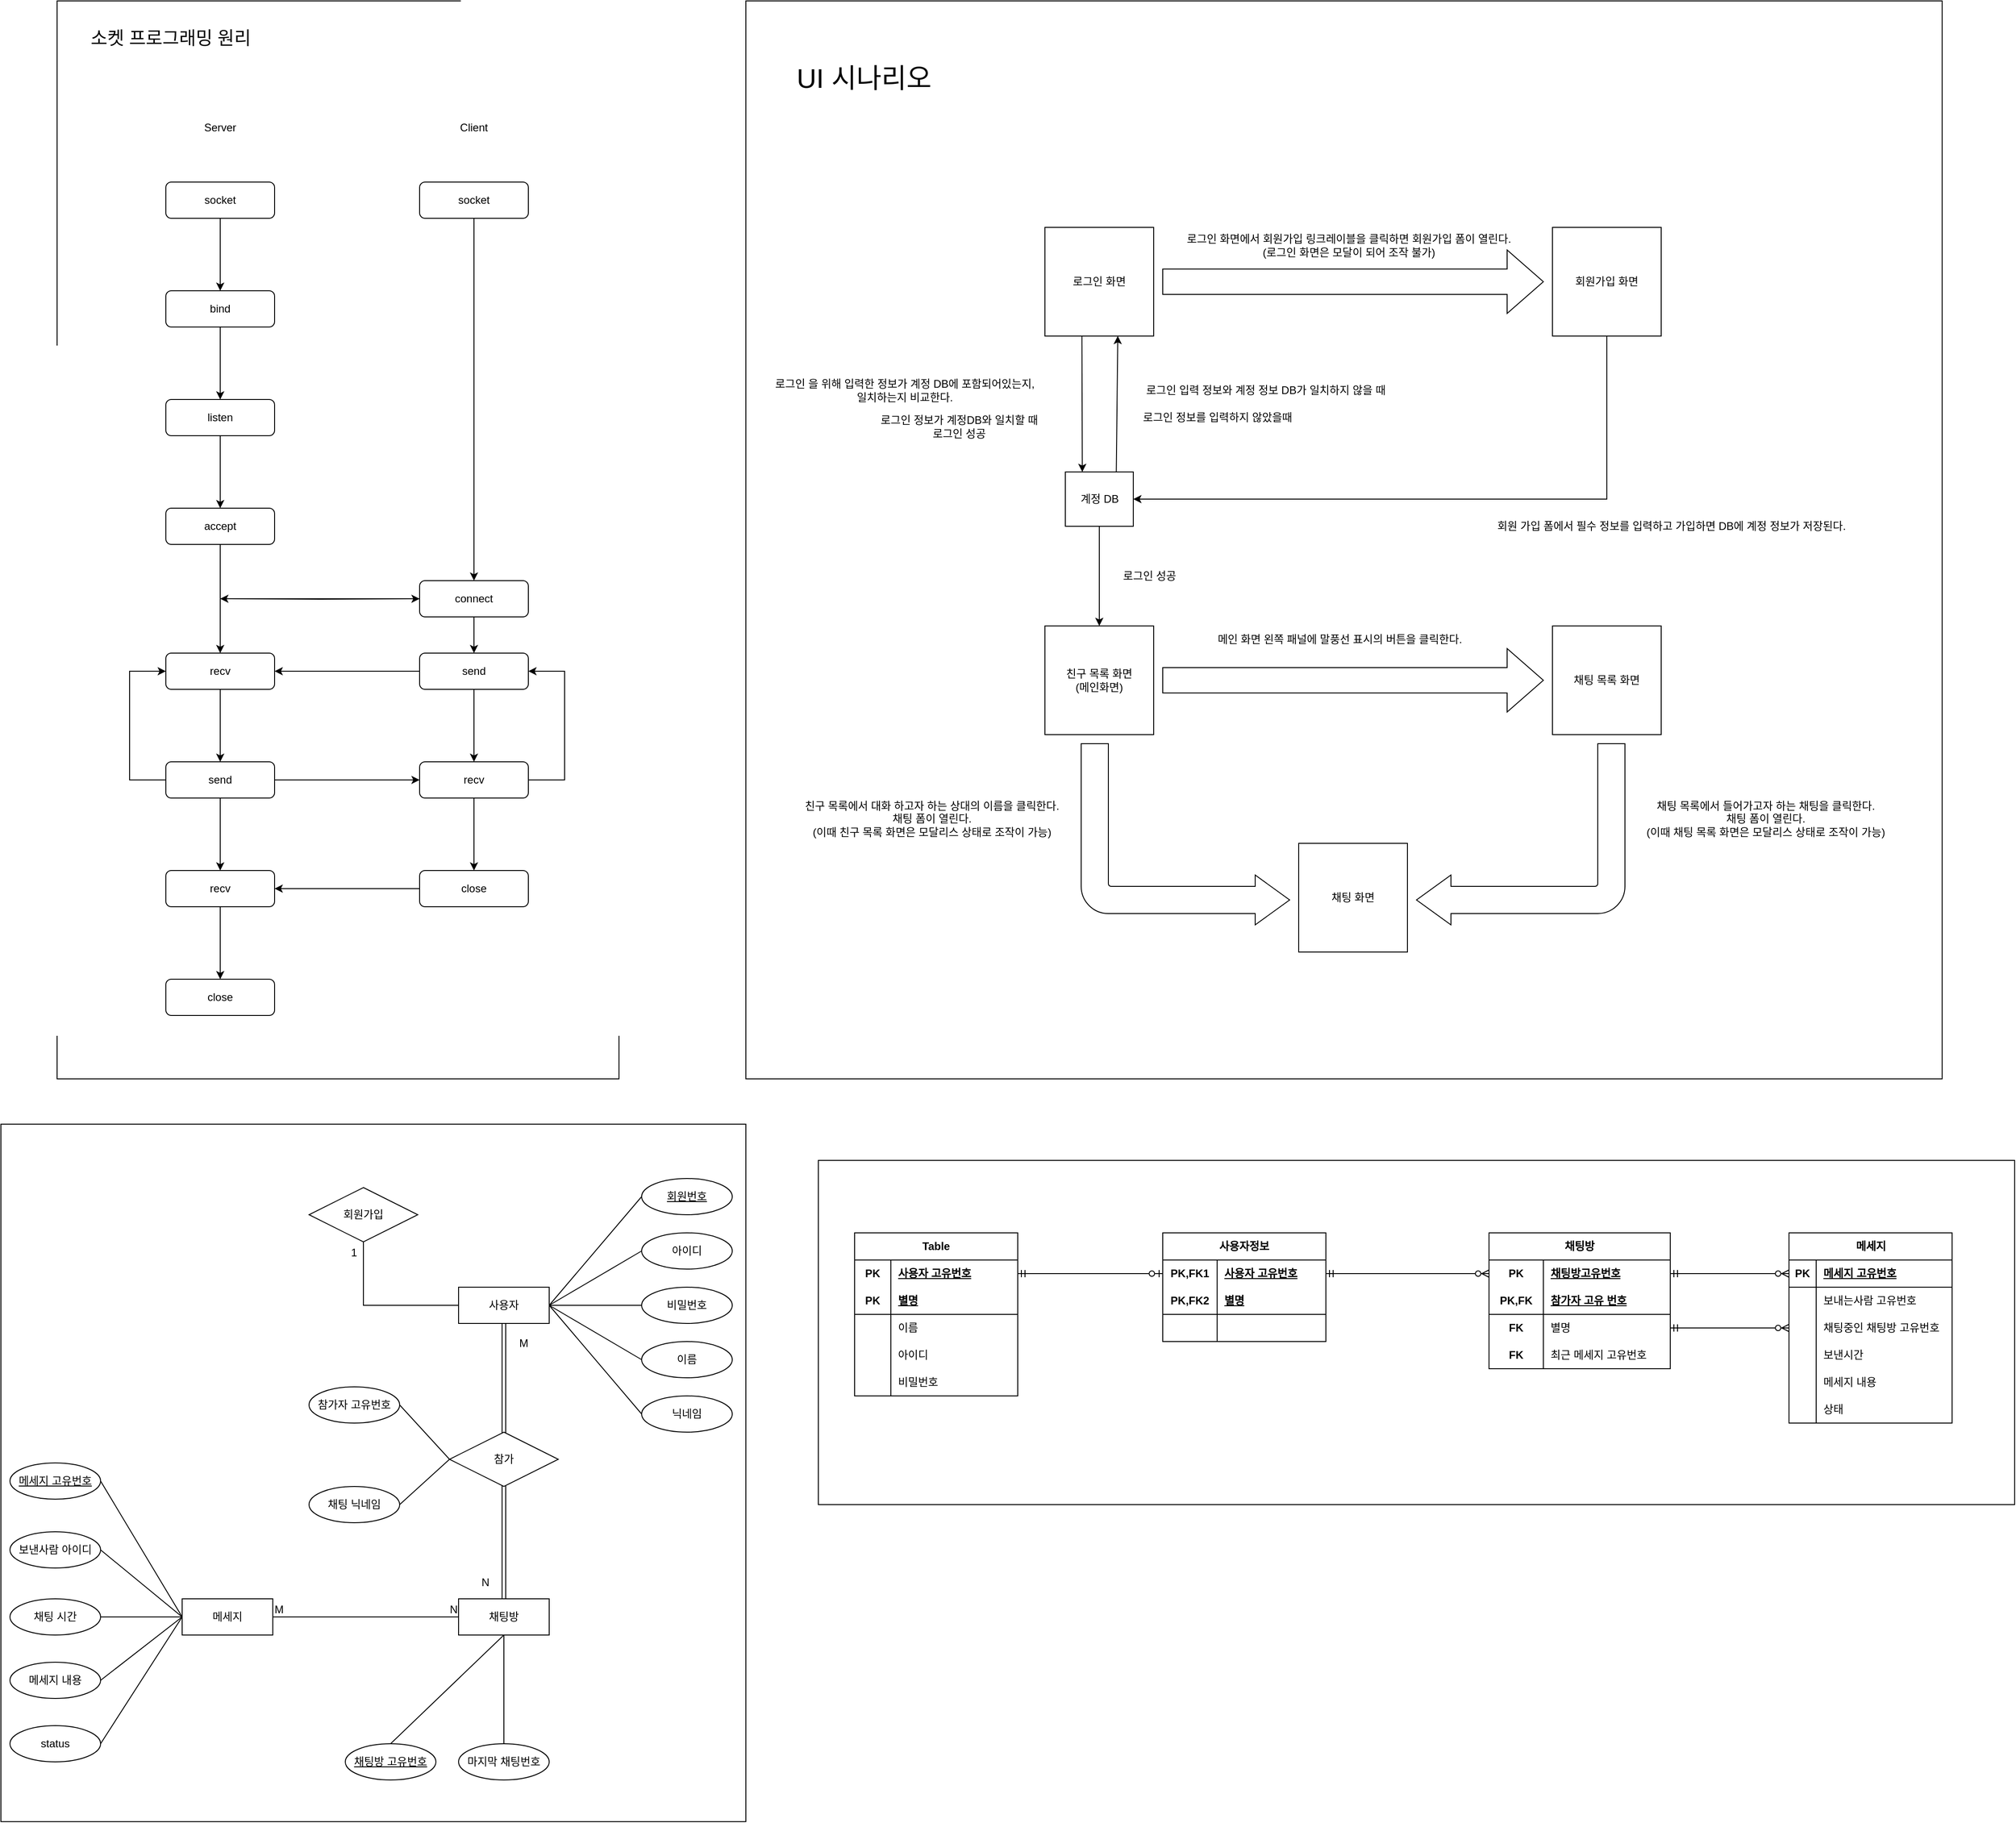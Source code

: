 <mxfile version="24.7.7">
  <diagram name="페이지-1" id="Ac15LrffVuZRA5YVtrC7">
    <mxGraphModel dx="2190" dy="797" grid="1" gridSize="10" guides="1" tooltips="1" connect="1" arrows="1" fold="1" page="1" pageScale="1" pageWidth="827" pageHeight="1169" math="0" shadow="0">
      <root>
        <mxCell id="0" />
        <mxCell id="1" parent="0" />
        <mxCell id="vA6j9gBwu7b65Bh8_Op_-162" value="" style="rounded=0;whiteSpace=wrap;html=1;" vertex="1" parent="1">
          <mxGeometry x="-822" y="1320" width="822" height="770" as="geometry" />
        </mxCell>
        <mxCell id="vA6j9gBwu7b65Bh8_Op_-163" value="" style="rounded=0;whiteSpace=wrap;html=1;" vertex="1" parent="1">
          <mxGeometry x="80" y="1360" width="1320" height="380" as="geometry" />
        </mxCell>
        <mxCell id="vA6j9gBwu7b65Bh8_Op_-164" value="" style="rounded=0;whiteSpace=wrap;html=1;" vertex="1" parent="1">
          <mxGeometry x="-760" y="80" width="620" height="1190" as="geometry" />
        </mxCell>
        <mxCell id="vA6j9gBwu7b65Bh8_Op_-165" value="Server" style="text;html=1;align=center;verticalAlign=middle;whiteSpace=wrap;rounded=0;" vertex="1" parent="1">
          <mxGeometry x="-640" y="200" width="120" height="40" as="geometry" />
        </mxCell>
        <mxCell id="vA6j9gBwu7b65Bh8_Op_-166" value="Client" style="text;html=1;align=center;verticalAlign=middle;whiteSpace=wrap;rounded=0;" vertex="1" parent="1">
          <mxGeometry x="-360" y="200" width="120" height="40" as="geometry" />
        </mxCell>
        <mxCell id="vA6j9gBwu7b65Bh8_Op_-167" style="edgeStyle=orthogonalEdgeStyle;rounded=0;orthogonalLoop=1;jettySize=auto;html=1;exitX=0.5;exitY=1;exitDx=0;exitDy=0;entryX=0.5;entryY=0;entryDx=0;entryDy=0;" edge="1" parent="1" source="vA6j9gBwu7b65Bh8_Op_-168" target="vA6j9gBwu7b65Bh8_Op_-170">
          <mxGeometry relative="1" as="geometry" />
        </mxCell>
        <mxCell id="vA6j9gBwu7b65Bh8_Op_-168" value="socket" style="rounded=1;whiteSpace=wrap;html=1;" vertex="1" parent="1">
          <mxGeometry x="-640" y="280" width="120" height="40" as="geometry" />
        </mxCell>
        <mxCell id="vA6j9gBwu7b65Bh8_Op_-169" style="edgeStyle=orthogonalEdgeStyle;rounded=0;orthogonalLoop=1;jettySize=auto;html=1;exitX=0.5;exitY=1;exitDx=0;exitDy=0;entryX=0.5;entryY=0;entryDx=0;entryDy=0;" edge="1" parent="1" source="vA6j9gBwu7b65Bh8_Op_-170" target="vA6j9gBwu7b65Bh8_Op_-172">
          <mxGeometry relative="1" as="geometry" />
        </mxCell>
        <mxCell id="vA6j9gBwu7b65Bh8_Op_-170" value="bind" style="rounded=1;whiteSpace=wrap;html=1;" vertex="1" parent="1">
          <mxGeometry x="-640" y="400" width="120" height="40" as="geometry" />
        </mxCell>
        <mxCell id="vA6j9gBwu7b65Bh8_Op_-171" style="edgeStyle=orthogonalEdgeStyle;rounded=0;orthogonalLoop=1;jettySize=auto;html=1;exitX=0.5;exitY=1;exitDx=0;exitDy=0;entryX=0.5;entryY=0;entryDx=0;entryDy=0;" edge="1" parent="1" source="vA6j9gBwu7b65Bh8_Op_-172" target="vA6j9gBwu7b65Bh8_Op_-175">
          <mxGeometry relative="1" as="geometry" />
        </mxCell>
        <mxCell id="vA6j9gBwu7b65Bh8_Op_-172" value="listen" style="rounded=1;whiteSpace=wrap;html=1;" vertex="1" parent="1">
          <mxGeometry x="-640" y="520" width="120" height="40" as="geometry" />
        </mxCell>
        <mxCell id="vA6j9gBwu7b65Bh8_Op_-173" style="edgeStyle=orthogonalEdgeStyle;rounded=0;orthogonalLoop=1;jettySize=auto;html=1;entryX=0;entryY=0.5;entryDx=0;entryDy=0;" edge="1" parent="1" target="vA6j9gBwu7b65Bh8_Op_-178">
          <mxGeometry relative="1" as="geometry">
            <mxPoint x="-580" y="740" as="sourcePoint" />
            <mxPoint x="-360" y="620" as="targetPoint" />
          </mxGeometry>
        </mxCell>
        <mxCell id="vA6j9gBwu7b65Bh8_Op_-174" style="edgeStyle=orthogonalEdgeStyle;rounded=0;orthogonalLoop=1;jettySize=auto;html=1;exitX=0.5;exitY=1;exitDx=0;exitDy=0;entryX=0.5;entryY=0;entryDx=0;entryDy=0;" edge="1" parent="1" source="vA6j9gBwu7b65Bh8_Op_-175" target="vA6j9gBwu7b65Bh8_Op_-185">
          <mxGeometry relative="1" as="geometry">
            <mxPoint x="-580" y="920" as="targetPoint" />
          </mxGeometry>
        </mxCell>
        <mxCell id="vA6j9gBwu7b65Bh8_Op_-175" value="accept" style="rounded=1;whiteSpace=wrap;html=1;" vertex="1" parent="1">
          <mxGeometry x="-640" y="640" width="120" height="40" as="geometry" />
        </mxCell>
        <mxCell id="vA6j9gBwu7b65Bh8_Op_-176" style="edgeStyle=orthogonalEdgeStyle;rounded=0;orthogonalLoop=1;jettySize=auto;html=1;exitX=0.5;exitY=1;exitDx=0;exitDy=0;entryX=0.5;entryY=0;entryDx=0;entryDy=0;" edge="1" parent="1" source="vA6j9gBwu7b65Bh8_Op_-178" target="vA6j9gBwu7b65Bh8_Op_-183">
          <mxGeometry relative="1" as="geometry" />
        </mxCell>
        <mxCell id="vA6j9gBwu7b65Bh8_Op_-177" style="edgeStyle=orthogonalEdgeStyle;rounded=0;orthogonalLoop=1;jettySize=auto;html=1;exitX=0;exitY=0.5;exitDx=0;exitDy=0;" edge="1" parent="1" source="vA6j9gBwu7b65Bh8_Op_-178">
          <mxGeometry relative="1" as="geometry">
            <mxPoint x="-580" y="740" as="targetPoint" />
          </mxGeometry>
        </mxCell>
        <mxCell id="vA6j9gBwu7b65Bh8_Op_-178" value="connect" style="rounded=1;whiteSpace=wrap;html=1;" vertex="1" parent="1">
          <mxGeometry x="-360" y="720" width="120" height="40" as="geometry" />
        </mxCell>
        <mxCell id="vA6j9gBwu7b65Bh8_Op_-179" style="edgeStyle=orthogonalEdgeStyle;rounded=0;orthogonalLoop=1;jettySize=auto;html=1;exitX=0.5;exitY=1;exitDx=0;exitDy=0;entryX=0.5;entryY=0;entryDx=0;entryDy=0;" edge="1" parent="1" source="vA6j9gBwu7b65Bh8_Op_-180" target="vA6j9gBwu7b65Bh8_Op_-178">
          <mxGeometry relative="1" as="geometry" />
        </mxCell>
        <mxCell id="vA6j9gBwu7b65Bh8_Op_-180" value="socket" style="rounded=1;whiteSpace=wrap;html=1;" vertex="1" parent="1">
          <mxGeometry x="-360" y="280" width="120" height="40" as="geometry" />
        </mxCell>
        <mxCell id="vA6j9gBwu7b65Bh8_Op_-181" style="edgeStyle=orthogonalEdgeStyle;rounded=0;orthogonalLoop=1;jettySize=auto;html=1;exitX=0.5;exitY=1;exitDx=0;exitDy=0;entryX=0.5;entryY=0;entryDx=0;entryDy=0;" edge="1" parent="1" source="vA6j9gBwu7b65Bh8_Op_-183" target="vA6j9gBwu7b65Bh8_Op_-190">
          <mxGeometry relative="1" as="geometry" />
        </mxCell>
        <mxCell id="vA6j9gBwu7b65Bh8_Op_-182" style="edgeStyle=orthogonalEdgeStyle;rounded=0;orthogonalLoop=1;jettySize=auto;html=1;exitX=0;exitY=0.5;exitDx=0;exitDy=0;entryX=1;entryY=0.5;entryDx=0;entryDy=0;" edge="1" parent="1" source="vA6j9gBwu7b65Bh8_Op_-183" target="vA6j9gBwu7b65Bh8_Op_-185">
          <mxGeometry relative="1" as="geometry" />
        </mxCell>
        <mxCell id="vA6j9gBwu7b65Bh8_Op_-183" value="send" style="rounded=1;whiteSpace=wrap;html=1;" vertex="1" parent="1">
          <mxGeometry x="-360" y="800" width="120" height="40" as="geometry" />
        </mxCell>
        <mxCell id="vA6j9gBwu7b65Bh8_Op_-184" style="edgeStyle=orthogonalEdgeStyle;rounded=0;orthogonalLoop=1;jettySize=auto;html=1;exitX=0.5;exitY=1;exitDx=0;exitDy=0;entryX=0.5;entryY=0;entryDx=0;entryDy=0;" edge="1" parent="1" source="vA6j9gBwu7b65Bh8_Op_-185" target="vA6j9gBwu7b65Bh8_Op_-194">
          <mxGeometry relative="1" as="geometry" />
        </mxCell>
        <mxCell id="vA6j9gBwu7b65Bh8_Op_-185" value="recv" style="rounded=1;whiteSpace=wrap;html=1;" vertex="1" parent="1">
          <mxGeometry x="-640" y="800" width="120" height="40" as="geometry" />
        </mxCell>
        <mxCell id="vA6j9gBwu7b65Bh8_Op_-186" style="edgeStyle=orthogonalEdgeStyle;rounded=0;orthogonalLoop=1;jettySize=auto;html=1;exitX=0.5;exitY=1;exitDx=0;exitDy=0;entryX=0.5;entryY=0;entryDx=0;entryDy=0;" edge="1" parent="1" source="vA6j9gBwu7b65Bh8_Op_-187" target="vA6j9gBwu7b65Bh8_Op_-195">
          <mxGeometry relative="1" as="geometry" />
        </mxCell>
        <mxCell id="vA6j9gBwu7b65Bh8_Op_-187" value="recv" style="rounded=1;whiteSpace=wrap;html=1;" vertex="1" parent="1">
          <mxGeometry x="-640" y="1040" width="120" height="40" as="geometry" />
        </mxCell>
        <mxCell id="vA6j9gBwu7b65Bh8_Op_-188" style="edgeStyle=orthogonalEdgeStyle;rounded=0;orthogonalLoop=1;jettySize=auto;html=1;exitX=0.5;exitY=1;exitDx=0;exitDy=0;entryX=0.5;entryY=0;entryDx=0;entryDy=0;" edge="1" parent="1" source="vA6j9gBwu7b65Bh8_Op_-190" target="vA6j9gBwu7b65Bh8_Op_-197">
          <mxGeometry relative="1" as="geometry" />
        </mxCell>
        <mxCell id="vA6j9gBwu7b65Bh8_Op_-189" style="edgeStyle=orthogonalEdgeStyle;rounded=0;orthogonalLoop=1;jettySize=auto;html=1;exitX=1;exitY=0.5;exitDx=0;exitDy=0;entryX=1;entryY=0.5;entryDx=0;entryDy=0;" edge="1" parent="1" source="vA6j9gBwu7b65Bh8_Op_-190" target="vA6j9gBwu7b65Bh8_Op_-183">
          <mxGeometry relative="1" as="geometry">
            <Array as="points">
              <mxPoint x="-200" y="940" />
              <mxPoint x="-200" y="820" />
            </Array>
          </mxGeometry>
        </mxCell>
        <mxCell id="vA6j9gBwu7b65Bh8_Op_-190" value="recv" style="rounded=1;whiteSpace=wrap;html=1;" vertex="1" parent="1">
          <mxGeometry x="-360" y="920" width="120" height="40" as="geometry" />
        </mxCell>
        <mxCell id="vA6j9gBwu7b65Bh8_Op_-191" style="edgeStyle=orthogonalEdgeStyle;rounded=0;orthogonalLoop=1;jettySize=auto;html=1;exitX=0.5;exitY=1;exitDx=0;exitDy=0;entryX=0.5;entryY=0;entryDx=0;entryDy=0;" edge="1" parent="1" source="vA6j9gBwu7b65Bh8_Op_-194" target="vA6j9gBwu7b65Bh8_Op_-187">
          <mxGeometry relative="1" as="geometry" />
        </mxCell>
        <mxCell id="vA6j9gBwu7b65Bh8_Op_-192" style="edgeStyle=orthogonalEdgeStyle;rounded=0;orthogonalLoop=1;jettySize=auto;html=1;exitX=1;exitY=0.5;exitDx=0;exitDy=0;entryX=0;entryY=0.5;entryDx=0;entryDy=0;" edge="1" parent="1" source="vA6j9gBwu7b65Bh8_Op_-194" target="vA6j9gBwu7b65Bh8_Op_-190">
          <mxGeometry relative="1" as="geometry" />
        </mxCell>
        <mxCell id="vA6j9gBwu7b65Bh8_Op_-193" style="edgeStyle=orthogonalEdgeStyle;rounded=0;orthogonalLoop=1;jettySize=auto;html=1;exitX=0;exitY=0.5;exitDx=0;exitDy=0;entryX=0;entryY=0.5;entryDx=0;entryDy=0;" edge="1" parent="1" source="vA6j9gBwu7b65Bh8_Op_-194" target="vA6j9gBwu7b65Bh8_Op_-185">
          <mxGeometry relative="1" as="geometry">
            <Array as="points">
              <mxPoint x="-680" y="940" />
              <mxPoint x="-680" y="820" />
            </Array>
          </mxGeometry>
        </mxCell>
        <mxCell id="vA6j9gBwu7b65Bh8_Op_-194" value="send" style="rounded=1;whiteSpace=wrap;html=1;" vertex="1" parent="1">
          <mxGeometry x="-640" y="920" width="120" height="40" as="geometry" />
        </mxCell>
        <mxCell id="vA6j9gBwu7b65Bh8_Op_-195" value="close" style="rounded=1;whiteSpace=wrap;html=1;" vertex="1" parent="1">
          <mxGeometry x="-640" y="1160" width="120" height="40" as="geometry" />
        </mxCell>
        <mxCell id="vA6j9gBwu7b65Bh8_Op_-196" style="edgeStyle=orthogonalEdgeStyle;rounded=0;orthogonalLoop=1;jettySize=auto;html=1;exitX=0;exitY=0.5;exitDx=0;exitDy=0;entryX=1;entryY=0.5;entryDx=0;entryDy=0;" edge="1" parent="1" source="vA6j9gBwu7b65Bh8_Op_-197" target="vA6j9gBwu7b65Bh8_Op_-187">
          <mxGeometry relative="1" as="geometry" />
        </mxCell>
        <mxCell id="vA6j9gBwu7b65Bh8_Op_-197" value="close" style="rounded=1;whiteSpace=wrap;html=1;" vertex="1" parent="1">
          <mxGeometry x="-360" y="1040" width="120" height="40" as="geometry" />
        </mxCell>
        <mxCell id="vA6j9gBwu7b65Bh8_Op_-198" value="소켓 프로그래밍 원리" style="text;html=1;align=center;verticalAlign=middle;resizable=0;points=[];autosize=1;strokeColor=none;fillColor=none;fontSize=20;" vertex="1" parent="1">
          <mxGeometry x="-740" y="100" width="210" height="40" as="geometry" />
        </mxCell>
        <mxCell id="vA6j9gBwu7b65Bh8_Op_-199" value="" style="rounded=0;whiteSpace=wrap;html=1;" vertex="1" parent="1">
          <mxGeometry y="80" width="1320" height="1190" as="geometry" />
        </mxCell>
        <mxCell id="vA6j9gBwu7b65Bh8_Op_-200" value="로그인 화면" style="rounded=0;whiteSpace=wrap;html=1;" vertex="1" parent="1">
          <mxGeometry x="330" y="330" width="120" height="120" as="geometry" />
        </mxCell>
        <mxCell id="vA6j9gBwu7b65Bh8_Op_-201" style="edgeStyle=orthogonalEdgeStyle;rounded=0;orthogonalLoop=1;jettySize=auto;html=1;exitX=0.5;exitY=1;exitDx=0;exitDy=0;entryX=1;entryY=0.5;entryDx=0;entryDy=0;" edge="1" parent="1" source="vA6j9gBwu7b65Bh8_Op_-202" target="vA6j9gBwu7b65Bh8_Op_-203">
          <mxGeometry relative="1" as="geometry" />
        </mxCell>
        <mxCell id="vA6j9gBwu7b65Bh8_Op_-202" value="회원가입 화면" style="rounded=0;whiteSpace=wrap;html=1;" vertex="1" parent="1">
          <mxGeometry x="890" y="330" width="120" height="120" as="geometry" />
        </mxCell>
        <mxCell id="vA6j9gBwu7b65Bh8_Op_-203" value="계정 DB" style="rounded=0;whiteSpace=wrap;html=1;" vertex="1" parent="1">
          <mxGeometry x="352.5" y="600" width="75" height="60" as="geometry" />
        </mxCell>
        <mxCell id="vA6j9gBwu7b65Bh8_Op_-204" value="" style="html=1;shadow=0;dashed=0;align=center;verticalAlign=middle;shape=mxgraph.arrows2.arrow;dy=0.6;dx=40;notch=0;" vertex="1" parent="1">
          <mxGeometry x="460" y="355" width="420" height="70" as="geometry" />
        </mxCell>
        <mxCell id="vA6j9gBwu7b65Bh8_Op_-205" value="회원 가입 폼에서 필수 정보를 입력하고 가입하면 DB에 계정 정보가 저장된다." style="text;html=1;align=center;verticalAlign=middle;resizable=0;points=[];autosize=1;strokeColor=none;fillColor=none;" vertex="1" parent="1">
          <mxGeometry x="801" y="645" width="440" height="30" as="geometry" />
        </mxCell>
        <mxCell id="vA6j9gBwu7b65Bh8_Op_-206" value="채팅 목록 화면" style="rounded=0;whiteSpace=wrap;html=1;" vertex="1" parent="1">
          <mxGeometry x="890" y="770" width="120" height="120" as="geometry" />
        </mxCell>
        <mxCell id="vA6j9gBwu7b65Bh8_Op_-207" value="&lt;div&gt;친구 목록 화면&lt;/div&gt;&lt;div&gt;&lt;div&gt;(메인화면)&lt;/div&gt;&lt;/div&gt;" style="rounded=0;whiteSpace=wrap;html=1;" vertex="1" parent="1">
          <mxGeometry x="330" y="770" width="120" height="120" as="geometry" />
        </mxCell>
        <mxCell id="vA6j9gBwu7b65Bh8_Op_-208" value="" style="endArrow=classic;html=1;rounded=0;entryX=0.25;entryY=0;entryDx=0;entryDy=0;exitX=0.34;exitY=1.003;exitDx=0;exitDy=0;exitPerimeter=0;" edge="1" parent="1" source="vA6j9gBwu7b65Bh8_Op_-200" target="vA6j9gBwu7b65Bh8_Op_-203">
          <mxGeometry width="50" height="50" relative="1" as="geometry">
            <mxPoint x="340" y="490" as="sourcePoint" />
            <mxPoint x="360" y="590.0" as="targetPoint" />
            <Array as="points" />
          </mxGeometry>
        </mxCell>
        <mxCell id="vA6j9gBwu7b65Bh8_Op_-209" value="" style="endArrow=classic;html=1;rounded=0;exitX=0.75;exitY=0;exitDx=0;exitDy=0;entryX=0.67;entryY=0.999;entryDx=0;entryDy=0;entryPerimeter=0;" edge="1" parent="1" source="vA6j9gBwu7b65Bh8_Op_-203" target="vA6j9gBwu7b65Bh8_Op_-200">
          <mxGeometry width="50" height="50" relative="1" as="geometry">
            <mxPoint x="420" y="590.0" as="sourcePoint" />
            <mxPoint x="420" y="500" as="targetPoint" />
            <Array as="points" />
          </mxGeometry>
        </mxCell>
        <mxCell id="vA6j9gBwu7b65Bh8_Op_-210" value="로그인 입력 정보와 계정 정보 DB가 일치하지 않을 때&lt;span style=&quot;background-color: initial;&quot;&gt;&amp;nbsp;&lt;/span&gt;" style="text;html=1;align=center;verticalAlign=middle;resizable=0;points=[];autosize=1;strokeColor=none;fillColor=none;" vertex="1" parent="1">
          <mxGeometry x="420" y="495" width="310" height="30" as="geometry" />
        </mxCell>
        <mxCell id="vA6j9gBwu7b65Bh8_Op_-211" value="로그인 정보를 입력하지 않았을때" style="text;html=1;align=center;verticalAlign=middle;resizable=0;points=[];autosize=1;strokeColor=none;fillColor=none;" vertex="1" parent="1">
          <mxGeometry x="420" y="525" width="200" height="30" as="geometry" />
        </mxCell>
        <mxCell id="vA6j9gBwu7b65Bh8_Op_-212" value="로그인 정보가 계정DB와 일치할 때&lt;div&gt;로그인 성공&lt;/div&gt;" style="text;html=1;align=center;verticalAlign=middle;resizable=0;points=[];autosize=1;strokeColor=none;fillColor=none;" vertex="1" parent="1">
          <mxGeometry x="130" y="530" width="210" height="40" as="geometry" />
        </mxCell>
        <mxCell id="vA6j9gBwu7b65Bh8_Op_-213" value="" style="html=1;shadow=0;dashed=0;align=center;verticalAlign=middle;shape=mxgraph.arrows2.arrow;dy=0.6;dx=40;notch=0;" vertex="1" parent="1">
          <mxGeometry x="460" y="795" width="420" height="70" as="geometry" />
        </mxCell>
        <mxCell id="vA6j9gBwu7b65Bh8_Op_-214" value="채팅 화면" style="rounded=0;whiteSpace=wrap;html=1;" vertex="1" parent="1">
          <mxGeometry x="610" y="1010" width="120" height="120" as="geometry" />
        </mxCell>
        <mxCell id="vA6j9gBwu7b65Bh8_Op_-215" value="" style="html=1;shadow=0;dashed=0;align=right;verticalAlign=middle;shape=mxgraph.arrows2.bendArrow;dy=15;dx=38;notch=0;arrowHead=55;rounded=1;flipV=1;flipH=1;" vertex="1" parent="1">
          <mxGeometry x="740" y="900" width="230" height="200" as="geometry" />
        </mxCell>
        <mxCell id="vA6j9gBwu7b65Bh8_Op_-216" value="" style="html=1;shadow=0;dashed=0;align=center;verticalAlign=middle;shape=mxgraph.arrows2.bendArrow;dy=15;dx=38;notch=0;arrowHead=55;rounded=1;flipH=0;flipV=1;" vertex="1" parent="1">
          <mxGeometry x="370" y="900" width="230" height="200" as="geometry" />
        </mxCell>
        <mxCell id="vA6j9gBwu7b65Bh8_Op_-217" value="친구 목록에서 대화 하고자 하는 상대의 이름을 클릭한다.&lt;div&gt;채팅 폼이 열린다.&lt;/div&gt;&lt;div&gt;(이때 친구 목록 화면은 모달리스 상태로 조작이 가능)&lt;/div&gt;" style="text;html=1;align=center;verticalAlign=middle;resizable=0;points=[];autosize=1;strokeColor=none;fillColor=none;" vertex="1" parent="1">
          <mxGeometry x="40" y="953" width="330" height="60" as="geometry" />
        </mxCell>
        <mxCell id="vA6j9gBwu7b65Bh8_Op_-218" value="채팅 목록에서 들어가고자 하는 채팅을 클릭한다.&lt;div&gt;채팅 폼이 열린다.&lt;/div&gt;&lt;div&gt;(이때 채팅 목록 화면은 모달리스 상태로 조작이 가능)&lt;/div&gt;" style="text;html=1;align=center;verticalAlign=middle;resizable=0;points=[];autosize=1;strokeColor=none;fillColor=none;" vertex="1" parent="1">
          <mxGeometry x="970" y="953" width="310" height="60" as="geometry" />
        </mxCell>
        <mxCell id="vA6j9gBwu7b65Bh8_Op_-219" value="로그인 화면에서 회원가입 링크레이블을 클릭하면 회원가입 폼이 열린다.&lt;br&gt;(로그인 화면은 모달이 되어 조작 불가)" style="text;html=1;align=center;verticalAlign=middle;resizable=0;points=[];autosize=1;strokeColor=none;fillColor=none;" vertex="1" parent="1">
          <mxGeometry x="460" y="330" width="410" height="40" as="geometry" />
        </mxCell>
        <mxCell id="vA6j9gBwu7b65Bh8_Op_-220" value="메인 화면 왼쪽 패널에 말풍선 표시의 버튼을 클릭한다." style="text;html=1;align=center;verticalAlign=middle;resizable=0;points=[];autosize=1;strokeColor=none;fillColor=none;" vertex="1" parent="1">
          <mxGeometry x="500" y="770" width="310" height="30" as="geometry" />
        </mxCell>
        <mxCell id="vA6j9gBwu7b65Bh8_Op_-221" value="로그인 을 위해 입력한 정보가 계정 DB에 포함되어있는지,&lt;br&gt;일치하는지 비교한다." style="text;html=1;align=center;verticalAlign=middle;resizable=0;points=[];autosize=1;strokeColor=none;fillColor=none;" vertex="1" parent="1">
          <mxGeometry x="10" y="490" width="330" height="40" as="geometry" />
        </mxCell>
        <mxCell id="vA6j9gBwu7b65Bh8_Op_-222" value="" style="endArrow=classic;html=1;rounded=0;exitX=0.5;exitY=1;exitDx=0;exitDy=0;entryX=0.5;entryY=0;entryDx=0;entryDy=0;" edge="1" parent="1" source="vA6j9gBwu7b65Bh8_Op_-203" target="vA6j9gBwu7b65Bh8_Op_-207">
          <mxGeometry width="50" height="50" relative="1" as="geometry">
            <mxPoint x="430" y="660" as="sourcePoint" />
            <mxPoint x="480" y="610" as="targetPoint" />
          </mxGeometry>
        </mxCell>
        <mxCell id="vA6j9gBwu7b65Bh8_Op_-223" value="로그인 성공" style="text;html=1;align=center;verticalAlign=middle;resizable=0;points=[];autosize=1;strokeColor=none;fillColor=none;" vertex="1" parent="1">
          <mxGeometry x="400" y="700" width="90" height="30" as="geometry" />
        </mxCell>
        <mxCell id="vA6j9gBwu7b65Bh8_Op_-224" value="UI 시나리오" style="text;html=1;align=center;verticalAlign=middle;resizable=0;points=[];autosize=1;strokeColor=none;fillColor=none;fontSize=30;" vertex="1" parent="1">
          <mxGeometry x="40" y="140" width="180" height="50" as="geometry" />
        </mxCell>
        <mxCell id="vA6j9gBwu7b65Bh8_Op_-225" value="사용자" style="whiteSpace=wrap;html=1;align=center;" vertex="1" parent="1">
          <mxGeometry x="-317" y="1500" width="100" height="40" as="geometry" />
        </mxCell>
        <mxCell id="vA6j9gBwu7b65Bh8_Op_-226" value="회원가입" style="shape=rhombus;perimeter=rhombusPerimeter;whiteSpace=wrap;html=1;align=center;" vertex="1" parent="1">
          <mxGeometry x="-482" y="1390" width="120" height="60" as="geometry" />
        </mxCell>
        <mxCell id="vA6j9gBwu7b65Bh8_Op_-227" value="회원번호" style="ellipse;whiteSpace=wrap;html=1;align=center;fontStyle=4;" vertex="1" parent="1">
          <mxGeometry x="-115" y="1380" width="100" height="40" as="geometry" />
        </mxCell>
        <mxCell id="vA6j9gBwu7b65Bh8_Op_-228" value="아이디" style="ellipse;whiteSpace=wrap;html=1;align=center;" vertex="1" parent="1">
          <mxGeometry x="-115" y="1440" width="100" height="40" as="geometry" />
        </mxCell>
        <mxCell id="vA6j9gBwu7b65Bh8_Op_-229" value="비밀번호" style="ellipse;whiteSpace=wrap;html=1;align=center;" vertex="1" parent="1">
          <mxGeometry x="-115" y="1500" width="100" height="40" as="geometry" />
        </mxCell>
        <mxCell id="vA6j9gBwu7b65Bh8_Op_-230" value="이름" style="ellipse;whiteSpace=wrap;html=1;align=center;" vertex="1" parent="1">
          <mxGeometry x="-115" y="1560" width="100" height="40" as="geometry" />
        </mxCell>
        <mxCell id="vA6j9gBwu7b65Bh8_Op_-231" value="닉네임" style="ellipse;whiteSpace=wrap;html=1;align=center;" vertex="1" parent="1">
          <mxGeometry x="-115" y="1620" width="100" height="40" as="geometry" />
        </mxCell>
        <mxCell id="vA6j9gBwu7b65Bh8_Op_-232" value="" style="endArrow=none;html=1;rounded=0;exitX=1;exitY=0.5;exitDx=0;exitDy=0;entryX=0;entryY=0.5;entryDx=0;entryDy=0;" edge="1" parent="1" source="vA6j9gBwu7b65Bh8_Op_-225" target="vA6j9gBwu7b65Bh8_Op_-227">
          <mxGeometry relative="1" as="geometry">
            <mxPoint x="-347" y="1650" as="sourcePoint" />
            <mxPoint x="-187" y="1650" as="targetPoint" />
          </mxGeometry>
        </mxCell>
        <mxCell id="vA6j9gBwu7b65Bh8_Op_-233" value="" style="endArrow=none;html=1;rounded=0;exitX=1;exitY=0.5;exitDx=0;exitDy=0;entryX=0;entryY=0.5;entryDx=0;entryDy=0;" edge="1" parent="1" source="vA6j9gBwu7b65Bh8_Op_-225" target="vA6j9gBwu7b65Bh8_Op_-228">
          <mxGeometry relative="1" as="geometry">
            <mxPoint x="-222" y="1610" as="sourcePoint" />
            <mxPoint x="-62" y="1610" as="targetPoint" />
          </mxGeometry>
        </mxCell>
        <mxCell id="vA6j9gBwu7b65Bh8_Op_-234" value="" style="endArrow=none;html=1;rounded=0;exitX=1;exitY=0.5;exitDx=0;exitDy=0;entryX=0;entryY=0.5;entryDx=0;entryDy=0;" edge="1" parent="1" source="vA6j9gBwu7b65Bh8_Op_-225" target="vA6j9gBwu7b65Bh8_Op_-229">
          <mxGeometry relative="1" as="geometry">
            <mxPoint x="-222" y="1610" as="sourcePoint" />
            <mxPoint x="-62" y="1610" as="targetPoint" />
          </mxGeometry>
        </mxCell>
        <mxCell id="vA6j9gBwu7b65Bh8_Op_-235" value="" style="endArrow=none;html=1;rounded=0;entryX=0;entryY=0.5;entryDx=0;entryDy=0;exitX=1;exitY=0.5;exitDx=0;exitDy=0;" edge="1" parent="1" source="vA6j9gBwu7b65Bh8_Op_-225" target="vA6j9gBwu7b65Bh8_Op_-230">
          <mxGeometry relative="1" as="geometry">
            <mxPoint x="-222" y="1610" as="sourcePoint" />
            <mxPoint x="-62" y="1610" as="targetPoint" />
          </mxGeometry>
        </mxCell>
        <mxCell id="vA6j9gBwu7b65Bh8_Op_-236" value="" style="endArrow=none;html=1;rounded=0;entryX=0;entryY=0.5;entryDx=0;entryDy=0;exitX=1;exitY=0.5;exitDx=0;exitDy=0;" edge="1" parent="1" source="vA6j9gBwu7b65Bh8_Op_-225" target="vA6j9gBwu7b65Bh8_Op_-231">
          <mxGeometry relative="1" as="geometry">
            <mxPoint x="-222" y="1610" as="sourcePoint" />
            <mxPoint x="-62" y="1610" as="targetPoint" />
          </mxGeometry>
        </mxCell>
        <mxCell id="vA6j9gBwu7b65Bh8_Op_-237" value="채팅방" style="whiteSpace=wrap;html=1;align=center;" vertex="1" parent="1">
          <mxGeometry x="-317" y="1844" width="100" height="40" as="geometry" />
        </mxCell>
        <mxCell id="vA6j9gBwu7b65Bh8_Op_-238" value="" style="shape=link;html=1;rounded=0;exitX=0.5;exitY=1;exitDx=0;exitDy=0;entryX=0.5;entryY=0;entryDx=0;entryDy=0;" edge="1" parent="1" target="vA6j9gBwu7b65Bh8_Op_-237">
          <mxGeometry relative="1" as="geometry">
            <mxPoint x="-267" y="1660" as="sourcePoint" />
            <mxPoint x="-62" y="1594" as="targetPoint" />
          </mxGeometry>
        </mxCell>
        <mxCell id="vA6j9gBwu7b65Bh8_Op_-239" value="N" style="resizable=0;html=1;whiteSpace=wrap;align=right;verticalAlign=bottom;" connectable="0" vertex="1" parent="vA6j9gBwu7b65Bh8_Op_-238">
          <mxGeometry x="1" relative="1" as="geometry">
            <mxPoint x="-15" y="-10" as="offset" />
          </mxGeometry>
        </mxCell>
        <mxCell id="vA6j9gBwu7b65Bh8_Op_-240" value="메세지" style="whiteSpace=wrap;html=1;align=center;" vertex="1" parent="1">
          <mxGeometry x="-622" y="1844" width="100" height="40" as="geometry" />
        </mxCell>
        <mxCell id="vA6j9gBwu7b65Bh8_Op_-241" value="메세지 내용" style="ellipse;whiteSpace=wrap;html=1;align=center;" vertex="1" parent="1">
          <mxGeometry x="-812" y="1914" width="100" height="40" as="geometry" />
        </mxCell>
        <mxCell id="vA6j9gBwu7b65Bh8_Op_-242" value="채팅 시간" style="ellipse;whiteSpace=wrap;html=1;align=center;" vertex="1" parent="1">
          <mxGeometry x="-812" y="1844" width="100" height="40" as="geometry" />
        </mxCell>
        <mxCell id="vA6j9gBwu7b65Bh8_Op_-243" value="" style="endArrow=none;html=1;rounded=0;exitX=1;exitY=0.5;exitDx=0;exitDy=0;entryX=0;entryY=0.5;entryDx=0;entryDy=0;" edge="1" parent="1" source="vA6j9gBwu7b65Bh8_Op_-241" target="vA6j9gBwu7b65Bh8_Op_-240">
          <mxGeometry relative="1" as="geometry">
            <mxPoint x="-222" y="1694" as="sourcePoint" />
            <mxPoint x="-62" y="1694" as="targetPoint" />
          </mxGeometry>
        </mxCell>
        <mxCell id="vA6j9gBwu7b65Bh8_Op_-244" value="" style="endArrow=none;html=1;rounded=0;exitX=1;exitY=0.5;exitDx=0;exitDy=0;entryX=0;entryY=0.5;entryDx=0;entryDy=0;" edge="1" parent="1" source="vA6j9gBwu7b65Bh8_Op_-242" target="vA6j9gBwu7b65Bh8_Op_-240">
          <mxGeometry relative="1" as="geometry">
            <mxPoint x="-222" y="1694" as="sourcePoint" />
            <mxPoint x="-62" y="1694" as="targetPoint" />
          </mxGeometry>
        </mxCell>
        <mxCell id="vA6j9gBwu7b65Bh8_Op_-245" value="채팅방 고유번호" style="ellipse;whiteSpace=wrap;html=1;align=center;fontStyle=4;" vertex="1" parent="1">
          <mxGeometry x="-442" y="2004" width="100" height="40" as="geometry" />
        </mxCell>
        <mxCell id="vA6j9gBwu7b65Bh8_Op_-246" value="" style="endArrow=none;html=1;rounded=0;exitX=0.5;exitY=0;exitDx=0;exitDy=0;entryX=0.5;entryY=1;entryDx=0;entryDy=0;" edge="1" parent="1" source="vA6j9gBwu7b65Bh8_Op_-245" target="vA6j9gBwu7b65Bh8_Op_-237">
          <mxGeometry relative="1" as="geometry">
            <mxPoint x="-222" y="1694" as="sourcePoint" />
            <mxPoint x="-62" y="1694" as="targetPoint" />
          </mxGeometry>
        </mxCell>
        <mxCell id="vA6j9gBwu7b65Bh8_Op_-247" value="메세지 고유번호" style="ellipse;whiteSpace=wrap;html=1;align=center;fontStyle=4;" vertex="1" parent="1">
          <mxGeometry x="-812" y="1694" width="100" height="40" as="geometry" />
        </mxCell>
        <mxCell id="vA6j9gBwu7b65Bh8_Op_-248" value="" style="endArrow=none;html=1;rounded=0;exitX=1;exitY=0.5;exitDx=0;exitDy=0;entryX=0;entryY=0.5;entryDx=0;entryDy=0;" edge="1" parent="1" source="vA6j9gBwu7b65Bh8_Op_-247" target="vA6j9gBwu7b65Bh8_Op_-240">
          <mxGeometry relative="1" as="geometry">
            <mxPoint x="-222" y="1694" as="sourcePoint" />
            <mxPoint x="-62" y="1694" as="targetPoint" />
          </mxGeometry>
        </mxCell>
        <mxCell id="vA6j9gBwu7b65Bh8_Op_-249" value="보낸사람 아이디" style="ellipse;whiteSpace=wrap;html=1;align=center;" vertex="1" parent="1">
          <mxGeometry x="-812" y="1770" width="100" height="40" as="geometry" />
        </mxCell>
        <mxCell id="vA6j9gBwu7b65Bh8_Op_-250" value="status" style="ellipse;whiteSpace=wrap;html=1;align=center;" vertex="1" parent="1">
          <mxGeometry x="-812" y="1984" width="100" height="40" as="geometry" />
        </mxCell>
        <mxCell id="vA6j9gBwu7b65Bh8_Op_-251" value="" style="endArrow=none;html=1;rounded=0;exitX=1;exitY=0.5;exitDx=0;exitDy=0;entryX=0;entryY=0.5;entryDx=0;entryDy=0;" edge="1" parent="1" source="vA6j9gBwu7b65Bh8_Op_-249" target="vA6j9gBwu7b65Bh8_Op_-240">
          <mxGeometry relative="1" as="geometry">
            <mxPoint x="-222" y="1704" as="sourcePoint" />
            <mxPoint x="-62" y="1704" as="targetPoint" />
          </mxGeometry>
        </mxCell>
        <mxCell id="vA6j9gBwu7b65Bh8_Op_-252" value="" style="endArrow=none;html=1;rounded=0;exitX=1;exitY=0.5;exitDx=0;exitDy=0;entryX=0;entryY=0.5;entryDx=0;entryDy=0;" edge="1" parent="1" source="vA6j9gBwu7b65Bh8_Op_-250" target="vA6j9gBwu7b65Bh8_Op_-240">
          <mxGeometry relative="1" as="geometry">
            <mxPoint x="-222" y="1704" as="sourcePoint" />
            <mxPoint x="-62" y="1704" as="targetPoint" />
          </mxGeometry>
        </mxCell>
        <mxCell id="vA6j9gBwu7b65Bh8_Op_-253" value="" style="shape=link;html=1;rounded=0;exitX=0.5;exitY=1;exitDx=0;exitDy=0;entryX=0.5;entryY=0;entryDx=0;entryDy=0;" edge="1" parent="1" source="vA6j9gBwu7b65Bh8_Op_-225" target="vA6j9gBwu7b65Bh8_Op_-255">
          <mxGeometry relative="1" as="geometry">
            <mxPoint x="-267" y="1490" as="sourcePoint" />
            <mxPoint x="-267" y="1910" as="targetPoint" />
          </mxGeometry>
        </mxCell>
        <mxCell id="vA6j9gBwu7b65Bh8_Op_-254" value="M" style="resizable=0;html=1;whiteSpace=wrap;align=left;verticalAlign=bottom;" connectable="0" vertex="1" parent="vA6j9gBwu7b65Bh8_Op_-253">
          <mxGeometry x="-1" relative="1" as="geometry">
            <mxPoint x="15" y="30" as="offset" />
          </mxGeometry>
        </mxCell>
        <mxCell id="vA6j9gBwu7b65Bh8_Op_-255" value="참가" style="shape=rhombus;perimeter=rhombusPerimeter;whiteSpace=wrap;html=1;align=center;" vertex="1" parent="1">
          <mxGeometry x="-327" y="1660" width="120" height="60" as="geometry" />
        </mxCell>
        <mxCell id="vA6j9gBwu7b65Bh8_Op_-256" value="" style="endArrow=none;html=1;rounded=0;exitX=0;exitY=0.5;exitDx=0;exitDy=0;entryX=0.5;entryY=1;entryDx=0;entryDy=0;" edge="1" parent="1" source="vA6j9gBwu7b65Bh8_Op_-225" target="vA6j9gBwu7b65Bh8_Op_-226">
          <mxGeometry relative="1" as="geometry">
            <mxPoint x="-222" y="1620" as="sourcePoint" />
            <mxPoint x="-62" y="1620" as="targetPoint" />
            <Array as="points">
              <mxPoint x="-422" y="1520" />
            </Array>
          </mxGeometry>
        </mxCell>
        <mxCell id="vA6j9gBwu7b65Bh8_Op_-257" value="1" style="resizable=0;html=1;whiteSpace=wrap;align=right;verticalAlign=bottom;" connectable="0" vertex="1" parent="vA6j9gBwu7b65Bh8_Op_-256">
          <mxGeometry x="1" relative="1" as="geometry">
            <mxPoint x="-6" y="20" as="offset" />
          </mxGeometry>
        </mxCell>
        <mxCell id="vA6j9gBwu7b65Bh8_Op_-258" value="마지막 채팅번호" style="ellipse;whiteSpace=wrap;html=1;align=center;" vertex="1" parent="1">
          <mxGeometry x="-317" y="2004" width="100" height="40" as="geometry" />
        </mxCell>
        <mxCell id="vA6j9gBwu7b65Bh8_Op_-259" value="" style="endArrow=none;html=1;rounded=0;exitX=1;exitY=0.5;exitDx=0;exitDy=0;entryX=0;entryY=0.5;entryDx=0;entryDy=0;" edge="1" parent="1" source="vA6j9gBwu7b65Bh8_Op_-240" target="vA6j9gBwu7b65Bh8_Op_-237">
          <mxGeometry relative="1" as="geometry">
            <mxPoint x="-222" y="1704" as="sourcePoint" />
            <mxPoint x="-62" y="1704" as="targetPoint" />
          </mxGeometry>
        </mxCell>
        <mxCell id="vA6j9gBwu7b65Bh8_Op_-260" value="M" style="resizable=0;html=1;whiteSpace=wrap;align=left;verticalAlign=bottom;" connectable="0" vertex="1" parent="vA6j9gBwu7b65Bh8_Op_-259">
          <mxGeometry x="-1" relative="1" as="geometry" />
        </mxCell>
        <mxCell id="vA6j9gBwu7b65Bh8_Op_-261" value="N" style="resizable=0;html=1;whiteSpace=wrap;align=right;verticalAlign=bottom;" connectable="0" vertex="1" parent="vA6j9gBwu7b65Bh8_Op_-259">
          <mxGeometry x="1" relative="1" as="geometry" />
        </mxCell>
        <mxCell id="vA6j9gBwu7b65Bh8_Op_-262" value="" style="endArrow=none;html=1;rounded=0;exitX=0.5;exitY=0;exitDx=0;exitDy=0;entryX=0.5;entryY=1;entryDx=0;entryDy=0;" edge="1" parent="1" source="vA6j9gBwu7b65Bh8_Op_-258" target="vA6j9gBwu7b65Bh8_Op_-237">
          <mxGeometry relative="1" as="geometry">
            <mxPoint x="-472" y="1800" as="sourcePoint" />
            <mxPoint x="-312" y="1800" as="targetPoint" />
          </mxGeometry>
        </mxCell>
        <mxCell id="vA6j9gBwu7b65Bh8_Op_-263" value="참가자 고유번호" style="ellipse;whiteSpace=wrap;html=1;align=center;" vertex="1" parent="1">
          <mxGeometry x="-482" y="1610" width="100" height="40" as="geometry" />
        </mxCell>
        <mxCell id="vA6j9gBwu7b65Bh8_Op_-264" value="" style="endArrow=none;html=1;rounded=0;entryX=0;entryY=0.5;entryDx=0;entryDy=0;exitX=1;exitY=0.5;exitDx=0;exitDy=0;" edge="1" parent="1" source="vA6j9gBwu7b65Bh8_Op_-263" target="vA6j9gBwu7b65Bh8_Op_-255">
          <mxGeometry relative="1" as="geometry">
            <mxPoint x="-240" y="1670" as="sourcePoint" />
            <mxPoint x="-80" y="1670" as="targetPoint" />
          </mxGeometry>
        </mxCell>
        <mxCell id="vA6j9gBwu7b65Bh8_Op_-265" value="채팅 닉네임" style="ellipse;whiteSpace=wrap;html=1;align=center;" vertex="1" parent="1">
          <mxGeometry x="-482" y="1720" width="100" height="40" as="geometry" />
        </mxCell>
        <mxCell id="vA6j9gBwu7b65Bh8_Op_-266" value="" style="endArrow=none;html=1;rounded=0;exitX=1;exitY=0.5;exitDx=0;exitDy=0;entryX=0;entryY=0.5;entryDx=0;entryDy=0;" edge="1" parent="1" source="vA6j9gBwu7b65Bh8_Op_-265" target="vA6j9gBwu7b65Bh8_Op_-255">
          <mxGeometry relative="1" as="geometry">
            <mxPoint x="-240" y="1770" as="sourcePoint" />
            <mxPoint x="-80" y="1770" as="targetPoint" />
          </mxGeometry>
        </mxCell>
        <mxCell id="vA6j9gBwu7b65Bh8_Op_-267" value="채팅방" style="shape=table;startSize=30;container=1;collapsible=1;childLayout=tableLayout;fixedRows=1;rowLines=0;fontStyle=1;align=center;resizeLast=1;html=1;whiteSpace=wrap;" vertex="1" parent="1">
          <mxGeometry x="820" y="1440" width="200" height="150" as="geometry" />
        </mxCell>
        <mxCell id="vA6j9gBwu7b65Bh8_Op_-268" value="" style="shape=tableRow;horizontal=0;startSize=0;swimlaneHead=0;swimlaneBody=0;fillColor=none;collapsible=0;dropTarget=0;points=[[0,0.5],[1,0.5]];portConstraint=eastwest;top=0;left=0;right=0;bottom=0;html=1;" vertex="1" parent="vA6j9gBwu7b65Bh8_Op_-267">
          <mxGeometry y="30" width="200" height="30" as="geometry" />
        </mxCell>
        <mxCell id="vA6j9gBwu7b65Bh8_Op_-269" value="PK" style="shape=partialRectangle;connectable=0;fillColor=none;top=0;left=0;bottom=0;right=0;fontStyle=1;overflow=hidden;html=1;whiteSpace=wrap;" vertex="1" parent="vA6j9gBwu7b65Bh8_Op_-268">
          <mxGeometry width="60" height="30" as="geometry">
            <mxRectangle width="60" height="30" as="alternateBounds" />
          </mxGeometry>
        </mxCell>
        <mxCell id="vA6j9gBwu7b65Bh8_Op_-270" value="채팅방고유번호" style="shape=partialRectangle;connectable=0;fillColor=none;top=0;left=0;bottom=0;right=0;align=left;spacingLeft=6;fontStyle=5;overflow=hidden;html=1;whiteSpace=wrap;" vertex="1" parent="vA6j9gBwu7b65Bh8_Op_-268">
          <mxGeometry x="60" width="140" height="30" as="geometry">
            <mxRectangle width="140" height="30" as="alternateBounds" />
          </mxGeometry>
        </mxCell>
        <mxCell id="vA6j9gBwu7b65Bh8_Op_-271" value="" style="shape=tableRow;horizontal=0;startSize=0;swimlaneHead=0;swimlaneBody=0;fillColor=none;collapsible=0;dropTarget=0;points=[[0,0.5],[1,0.5]];portConstraint=eastwest;top=0;left=0;right=0;bottom=1;html=1;" vertex="1" parent="vA6j9gBwu7b65Bh8_Op_-267">
          <mxGeometry y="60" width="200" height="30" as="geometry" />
        </mxCell>
        <mxCell id="vA6j9gBwu7b65Bh8_Op_-272" value="PK,FK" style="shape=partialRectangle;connectable=0;fillColor=none;top=0;left=0;bottom=0;right=0;fontStyle=1;overflow=hidden;html=1;whiteSpace=wrap;" vertex="1" parent="vA6j9gBwu7b65Bh8_Op_-271">
          <mxGeometry width="60" height="30" as="geometry">
            <mxRectangle width="60" height="30" as="alternateBounds" />
          </mxGeometry>
        </mxCell>
        <mxCell id="vA6j9gBwu7b65Bh8_Op_-273" value="참가자 고유 번호" style="shape=partialRectangle;connectable=0;fillColor=none;top=0;left=0;bottom=0;right=0;align=left;spacingLeft=6;fontStyle=5;overflow=hidden;html=1;whiteSpace=wrap;" vertex="1" parent="vA6j9gBwu7b65Bh8_Op_-271">
          <mxGeometry x="60" width="140" height="30" as="geometry">
            <mxRectangle width="140" height="30" as="alternateBounds" />
          </mxGeometry>
        </mxCell>
        <mxCell id="vA6j9gBwu7b65Bh8_Op_-274" value="" style="shape=tableRow;horizontal=0;startSize=0;swimlaneHead=0;swimlaneBody=0;fillColor=none;collapsible=0;dropTarget=0;points=[[0,0.5],[1,0.5]];portConstraint=eastwest;top=0;left=0;right=0;bottom=0;html=1;" vertex="1" parent="vA6j9gBwu7b65Bh8_Op_-267">
          <mxGeometry y="90" width="200" height="30" as="geometry" />
        </mxCell>
        <mxCell id="vA6j9gBwu7b65Bh8_Op_-275" value="&lt;span style=&quot;font-weight: 700;&quot;&gt;FK&lt;/span&gt;" style="shape=partialRectangle;connectable=0;fillColor=none;top=0;left=0;bottom=0;right=0;editable=1;overflow=hidden;html=1;whiteSpace=wrap;" vertex="1" parent="vA6j9gBwu7b65Bh8_Op_-274">
          <mxGeometry width="60" height="30" as="geometry">
            <mxRectangle width="60" height="30" as="alternateBounds" />
          </mxGeometry>
        </mxCell>
        <mxCell id="vA6j9gBwu7b65Bh8_Op_-276" value="별명" style="shape=partialRectangle;connectable=0;fillColor=none;top=0;left=0;bottom=0;right=0;align=left;spacingLeft=6;overflow=hidden;html=1;whiteSpace=wrap;" vertex="1" parent="vA6j9gBwu7b65Bh8_Op_-274">
          <mxGeometry x="60" width="140" height="30" as="geometry">
            <mxRectangle width="140" height="30" as="alternateBounds" />
          </mxGeometry>
        </mxCell>
        <mxCell id="vA6j9gBwu7b65Bh8_Op_-277" value="" style="shape=tableRow;horizontal=0;startSize=0;swimlaneHead=0;swimlaneBody=0;fillColor=none;collapsible=0;dropTarget=0;points=[[0,0.5],[1,0.5]];portConstraint=eastwest;top=0;left=0;right=0;bottom=0;html=1;" vertex="1" parent="vA6j9gBwu7b65Bh8_Op_-267">
          <mxGeometry y="120" width="200" height="30" as="geometry" />
        </mxCell>
        <mxCell id="vA6j9gBwu7b65Bh8_Op_-278" value="&lt;span style=&quot;font-weight: 700;&quot;&gt;FK&lt;/span&gt;" style="shape=partialRectangle;connectable=0;fillColor=none;top=0;left=0;bottom=0;right=0;editable=1;overflow=hidden;html=1;whiteSpace=wrap;" vertex="1" parent="vA6j9gBwu7b65Bh8_Op_-277">
          <mxGeometry width="60" height="30" as="geometry">
            <mxRectangle width="60" height="30" as="alternateBounds" />
          </mxGeometry>
        </mxCell>
        <mxCell id="vA6j9gBwu7b65Bh8_Op_-279" value="최근 메세지 고유번호" style="shape=partialRectangle;connectable=0;fillColor=none;top=0;left=0;bottom=0;right=0;align=left;spacingLeft=6;overflow=hidden;html=1;whiteSpace=wrap;" vertex="1" parent="vA6j9gBwu7b65Bh8_Op_-277">
          <mxGeometry x="60" width="140" height="30" as="geometry">
            <mxRectangle width="140" height="30" as="alternateBounds" />
          </mxGeometry>
        </mxCell>
        <mxCell id="vA6j9gBwu7b65Bh8_Op_-280" value="Table" style="shape=table;startSize=30;container=1;collapsible=1;childLayout=tableLayout;fixedRows=1;rowLines=0;fontStyle=1;align=center;resizeLast=1;html=1;whiteSpace=wrap;" vertex="1" parent="1">
          <mxGeometry x="120" y="1440" width="180" height="180" as="geometry" />
        </mxCell>
        <mxCell id="vA6j9gBwu7b65Bh8_Op_-281" value="" style="shape=tableRow;horizontal=0;startSize=0;swimlaneHead=0;swimlaneBody=0;fillColor=none;collapsible=0;dropTarget=0;points=[[0,0.5],[1,0.5]];portConstraint=eastwest;top=0;left=0;right=0;bottom=0;html=1;" vertex="1" parent="vA6j9gBwu7b65Bh8_Op_-280">
          <mxGeometry y="30" width="180" height="30" as="geometry" />
        </mxCell>
        <mxCell id="vA6j9gBwu7b65Bh8_Op_-282" value="PK" style="shape=partialRectangle;connectable=0;fillColor=none;top=0;left=0;bottom=0;right=0;fontStyle=1;overflow=hidden;html=1;whiteSpace=wrap;" vertex="1" parent="vA6j9gBwu7b65Bh8_Op_-281">
          <mxGeometry width="40" height="30" as="geometry">
            <mxRectangle width="40" height="30" as="alternateBounds" />
          </mxGeometry>
        </mxCell>
        <mxCell id="vA6j9gBwu7b65Bh8_Op_-283" value="사용자 고유번호" style="shape=partialRectangle;connectable=0;fillColor=none;top=0;left=0;bottom=0;right=0;align=left;spacingLeft=6;fontStyle=5;overflow=hidden;html=1;whiteSpace=wrap;" vertex="1" parent="vA6j9gBwu7b65Bh8_Op_-281">
          <mxGeometry x="40" width="140" height="30" as="geometry">
            <mxRectangle width="140" height="30" as="alternateBounds" />
          </mxGeometry>
        </mxCell>
        <mxCell id="vA6j9gBwu7b65Bh8_Op_-284" value="" style="shape=tableRow;horizontal=0;startSize=0;swimlaneHead=0;swimlaneBody=0;fillColor=none;collapsible=0;dropTarget=0;points=[[0,0.5],[1,0.5]];portConstraint=eastwest;top=0;left=0;right=0;bottom=1;html=1;" vertex="1" parent="vA6j9gBwu7b65Bh8_Op_-280">
          <mxGeometry y="60" width="180" height="30" as="geometry" />
        </mxCell>
        <mxCell id="vA6j9gBwu7b65Bh8_Op_-285" value="PK" style="shape=partialRectangle;connectable=0;fillColor=none;top=0;left=0;bottom=0;right=0;fontStyle=1;overflow=hidden;html=1;whiteSpace=wrap;" vertex="1" parent="vA6j9gBwu7b65Bh8_Op_-284">
          <mxGeometry width="40" height="30" as="geometry">
            <mxRectangle width="40" height="30" as="alternateBounds" />
          </mxGeometry>
        </mxCell>
        <mxCell id="vA6j9gBwu7b65Bh8_Op_-286" value="별명" style="shape=partialRectangle;connectable=0;fillColor=none;top=0;left=0;bottom=0;right=0;align=left;spacingLeft=6;fontStyle=5;overflow=hidden;html=1;whiteSpace=wrap;" vertex="1" parent="vA6j9gBwu7b65Bh8_Op_-284">
          <mxGeometry x="40" width="140" height="30" as="geometry">
            <mxRectangle width="140" height="30" as="alternateBounds" />
          </mxGeometry>
        </mxCell>
        <mxCell id="vA6j9gBwu7b65Bh8_Op_-287" value="" style="shape=tableRow;horizontal=0;startSize=0;swimlaneHead=0;swimlaneBody=0;fillColor=none;collapsible=0;dropTarget=0;points=[[0,0.5],[1,0.5]];portConstraint=eastwest;top=0;left=0;right=0;bottom=0;html=1;" vertex="1" parent="vA6j9gBwu7b65Bh8_Op_-280">
          <mxGeometry y="90" width="180" height="30" as="geometry" />
        </mxCell>
        <mxCell id="vA6j9gBwu7b65Bh8_Op_-288" value="" style="shape=partialRectangle;connectable=0;fillColor=none;top=0;left=0;bottom=0;right=0;editable=1;overflow=hidden;html=1;whiteSpace=wrap;" vertex="1" parent="vA6j9gBwu7b65Bh8_Op_-287">
          <mxGeometry width="40" height="30" as="geometry">
            <mxRectangle width="40" height="30" as="alternateBounds" />
          </mxGeometry>
        </mxCell>
        <mxCell id="vA6j9gBwu7b65Bh8_Op_-289" value="이름" style="shape=partialRectangle;connectable=0;fillColor=none;top=0;left=0;bottom=0;right=0;align=left;spacingLeft=6;overflow=hidden;html=1;whiteSpace=wrap;" vertex="1" parent="vA6j9gBwu7b65Bh8_Op_-287">
          <mxGeometry x="40" width="140" height="30" as="geometry">
            <mxRectangle width="140" height="30" as="alternateBounds" />
          </mxGeometry>
        </mxCell>
        <mxCell id="vA6j9gBwu7b65Bh8_Op_-290" value="" style="shape=tableRow;horizontal=0;startSize=0;swimlaneHead=0;swimlaneBody=0;fillColor=none;collapsible=0;dropTarget=0;points=[[0,0.5],[1,0.5]];portConstraint=eastwest;top=0;left=0;right=0;bottom=0;html=1;" vertex="1" parent="vA6j9gBwu7b65Bh8_Op_-280">
          <mxGeometry y="120" width="180" height="30" as="geometry" />
        </mxCell>
        <mxCell id="vA6j9gBwu7b65Bh8_Op_-291" value="" style="shape=partialRectangle;connectable=0;fillColor=none;top=0;left=0;bottom=0;right=0;editable=1;overflow=hidden;html=1;whiteSpace=wrap;" vertex="1" parent="vA6j9gBwu7b65Bh8_Op_-290">
          <mxGeometry width="40" height="30" as="geometry">
            <mxRectangle width="40" height="30" as="alternateBounds" />
          </mxGeometry>
        </mxCell>
        <mxCell id="vA6j9gBwu7b65Bh8_Op_-292" value="아이디" style="shape=partialRectangle;connectable=0;fillColor=none;top=0;left=0;bottom=0;right=0;align=left;spacingLeft=6;overflow=hidden;html=1;whiteSpace=wrap;" vertex="1" parent="vA6j9gBwu7b65Bh8_Op_-290">
          <mxGeometry x="40" width="140" height="30" as="geometry">
            <mxRectangle width="140" height="30" as="alternateBounds" />
          </mxGeometry>
        </mxCell>
        <mxCell id="vA6j9gBwu7b65Bh8_Op_-293" value="" style="shape=tableRow;horizontal=0;startSize=0;swimlaneHead=0;swimlaneBody=0;fillColor=none;collapsible=0;dropTarget=0;points=[[0,0.5],[1,0.5]];portConstraint=eastwest;top=0;left=0;right=0;bottom=0;html=1;" vertex="1" parent="vA6j9gBwu7b65Bh8_Op_-280">
          <mxGeometry y="150" width="180" height="30" as="geometry" />
        </mxCell>
        <mxCell id="vA6j9gBwu7b65Bh8_Op_-294" value="" style="shape=partialRectangle;connectable=0;fillColor=none;top=0;left=0;bottom=0;right=0;editable=1;overflow=hidden;html=1;whiteSpace=wrap;" vertex="1" parent="vA6j9gBwu7b65Bh8_Op_-293">
          <mxGeometry width="40" height="30" as="geometry">
            <mxRectangle width="40" height="30" as="alternateBounds" />
          </mxGeometry>
        </mxCell>
        <mxCell id="vA6j9gBwu7b65Bh8_Op_-295" value="비밀번호" style="shape=partialRectangle;connectable=0;fillColor=none;top=0;left=0;bottom=0;right=0;align=left;spacingLeft=6;overflow=hidden;html=1;whiteSpace=wrap;" vertex="1" parent="vA6j9gBwu7b65Bh8_Op_-293">
          <mxGeometry x="40" width="140" height="30" as="geometry">
            <mxRectangle width="140" height="30" as="alternateBounds" />
          </mxGeometry>
        </mxCell>
        <mxCell id="vA6j9gBwu7b65Bh8_Op_-296" value="메세지" style="shape=table;startSize=30;container=1;collapsible=1;childLayout=tableLayout;fixedRows=1;rowLines=0;fontStyle=1;align=center;resizeLast=1;html=1;" vertex="1" parent="1">
          <mxGeometry x="1151" y="1440" width="180" height="210" as="geometry" />
        </mxCell>
        <mxCell id="vA6j9gBwu7b65Bh8_Op_-297" value="" style="shape=tableRow;horizontal=0;startSize=0;swimlaneHead=0;swimlaneBody=0;fillColor=none;collapsible=0;dropTarget=0;points=[[0,0.5],[1,0.5]];portConstraint=eastwest;top=0;left=0;right=0;bottom=1;" vertex="1" parent="vA6j9gBwu7b65Bh8_Op_-296">
          <mxGeometry y="30" width="180" height="30" as="geometry" />
        </mxCell>
        <mxCell id="vA6j9gBwu7b65Bh8_Op_-298" value="PK" style="shape=partialRectangle;connectable=0;fillColor=none;top=0;left=0;bottom=0;right=0;fontStyle=1;overflow=hidden;whiteSpace=wrap;html=1;" vertex="1" parent="vA6j9gBwu7b65Bh8_Op_-297">
          <mxGeometry width="30" height="30" as="geometry">
            <mxRectangle width="30" height="30" as="alternateBounds" />
          </mxGeometry>
        </mxCell>
        <mxCell id="vA6j9gBwu7b65Bh8_Op_-299" value="메세지 고유번호" style="shape=partialRectangle;connectable=0;fillColor=none;top=0;left=0;bottom=0;right=0;align=left;spacingLeft=6;fontStyle=5;overflow=hidden;whiteSpace=wrap;html=1;" vertex="1" parent="vA6j9gBwu7b65Bh8_Op_-297">
          <mxGeometry x="30" width="150" height="30" as="geometry">
            <mxRectangle width="150" height="30" as="alternateBounds" />
          </mxGeometry>
        </mxCell>
        <mxCell id="vA6j9gBwu7b65Bh8_Op_-300" value="" style="shape=tableRow;horizontal=0;startSize=0;swimlaneHead=0;swimlaneBody=0;fillColor=none;collapsible=0;dropTarget=0;points=[[0,0.5],[1,0.5]];portConstraint=eastwest;top=0;left=0;right=0;bottom=0;" vertex="1" parent="vA6j9gBwu7b65Bh8_Op_-296">
          <mxGeometry y="60" width="180" height="30" as="geometry" />
        </mxCell>
        <mxCell id="vA6j9gBwu7b65Bh8_Op_-301" value="" style="shape=partialRectangle;connectable=0;fillColor=none;top=0;left=0;bottom=0;right=0;editable=1;overflow=hidden;whiteSpace=wrap;html=1;" vertex="1" parent="vA6j9gBwu7b65Bh8_Op_-300">
          <mxGeometry width="30" height="30" as="geometry">
            <mxRectangle width="30" height="30" as="alternateBounds" />
          </mxGeometry>
        </mxCell>
        <mxCell id="vA6j9gBwu7b65Bh8_Op_-302" value="보내는사람 고유번호" style="shape=partialRectangle;connectable=0;fillColor=none;top=0;left=0;bottom=0;right=0;align=left;spacingLeft=6;overflow=hidden;whiteSpace=wrap;html=1;" vertex="1" parent="vA6j9gBwu7b65Bh8_Op_-300">
          <mxGeometry x="30" width="150" height="30" as="geometry">
            <mxRectangle width="150" height="30" as="alternateBounds" />
          </mxGeometry>
        </mxCell>
        <mxCell id="vA6j9gBwu7b65Bh8_Op_-303" value="" style="shape=tableRow;horizontal=0;startSize=0;swimlaneHead=0;swimlaneBody=0;fillColor=none;collapsible=0;dropTarget=0;points=[[0,0.5],[1,0.5]];portConstraint=eastwest;top=0;left=0;right=0;bottom=0;" vertex="1" parent="vA6j9gBwu7b65Bh8_Op_-296">
          <mxGeometry y="90" width="180" height="30" as="geometry" />
        </mxCell>
        <mxCell id="vA6j9gBwu7b65Bh8_Op_-304" value="" style="shape=partialRectangle;connectable=0;fillColor=none;top=0;left=0;bottom=0;right=0;editable=1;overflow=hidden;whiteSpace=wrap;html=1;" vertex="1" parent="vA6j9gBwu7b65Bh8_Op_-303">
          <mxGeometry width="30" height="30" as="geometry">
            <mxRectangle width="30" height="30" as="alternateBounds" />
          </mxGeometry>
        </mxCell>
        <mxCell id="vA6j9gBwu7b65Bh8_Op_-305" value="채팅중인 채팅방 고유번호" style="shape=partialRectangle;connectable=0;fillColor=none;top=0;left=0;bottom=0;right=0;align=left;spacingLeft=6;overflow=hidden;whiteSpace=wrap;html=1;" vertex="1" parent="vA6j9gBwu7b65Bh8_Op_-303">
          <mxGeometry x="30" width="150" height="30" as="geometry">
            <mxRectangle width="150" height="30" as="alternateBounds" />
          </mxGeometry>
        </mxCell>
        <mxCell id="vA6j9gBwu7b65Bh8_Op_-306" value="" style="shape=tableRow;horizontal=0;startSize=0;swimlaneHead=0;swimlaneBody=0;fillColor=none;collapsible=0;dropTarget=0;points=[[0,0.5],[1,0.5]];portConstraint=eastwest;top=0;left=0;right=0;bottom=0;" vertex="1" parent="vA6j9gBwu7b65Bh8_Op_-296">
          <mxGeometry y="120" width="180" height="30" as="geometry" />
        </mxCell>
        <mxCell id="vA6j9gBwu7b65Bh8_Op_-307" value="" style="shape=partialRectangle;connectable=0;fillColor=none;top=0;left=0;bottom=0;right=0;editable=1;overflow=hidden;whiteSpace=wrap;html=1;" vertex="1" parent="vA6j9gBwu7b65Bh8_Op_-306">
          <mxGeometry width="30" height="30" as="geometry">
            <mxRectangle width="30" height="30" as="alternateBounds" />
          </mxGeometry>
        </mxCell>
        <mxCell id="vA6j9gBwu7b65Bh8_Op_-308" value="보낸시간" style="shape=partialRectangle;connectable=0;fillColor=none;top=0;left=0;bottom=0;right=0;align=left;spacingLeft=6;overflow=hidden;whiteSpace=wrap;html=1;" vertex="1" parent="vA6j9gBwu7b65Bh8_Op_-306">
          <mxGeometry x="30" width="150" height="30" as="geometry">
            <mxRectangle width="150" height="30" as="alternateBounds" />
          </mxGeometry>
        </mxCell>
        <mxCell id="vA6j9gBwu7b65Bh8_Op_-309" value="" style="shape=tableRow;horizontal=0;startSize=0;swimlaneHead=0;swimlaneBody=0;fillColor=none;collapsible=0;dropTarget=0;points=[[0,0.5],[1,0.5]];portConstraint=eastwest;top=0;left=0;right=0;bottom=0;" vertex="1" parent="vA6j9gBwu7b65Bh8_Op_-296">
          <mxGeometry y="150" width="180" height="30" as="geometry" />
        </mxCell>
        <mxCell id="vA6j9gBwu7b65Bh8_Op_-310" value="" style="shape=partialRectangle;connectable=0;fillColor=none;top=0;left=0;bottom=0;right=0;editable=1;overflow=hidden;whiteSpace=wrap;html=1;" vertex="1" parent="vA6j9gBwu7b65Bh8_Op_-309">
          <mxGeometry width="30" height="30" as="geometry">
            <mxRectangle width="30" height="30" as="alternateBounds" />
          </mxGeometry>
        </mxCell>
        <mxCell id="vA6j9gBwu7b65Bh8_Op_-311" value="메세지 내용" style="shape=partialRectangle;connectable=0;fillColor=none;top=0;left=0;bottom=0;right=0;align=left;spacingLeft=6;overflow=hidden;whiteSpace=wrap;html=1;" vertex="1" parent="vA6j9gBwu7b65Bh8_Op_-309">
          <mxGeometry x="30" width="150" height="30" as="geometry">
            <mxRectangle width="150" height="30" as="alternateBounds" />
          </mxGeometry>
        </mxCell>
        <mxCell id="vA6j9gBwu7b65Bh8_Op_-312" value="" style="shape=tableRow;horizontal=0;startSize=0;swimlaneHead=0;swimlaneBody=0;fillColor=none;collapsible=0;dropTarget=0;points=[[0,0.5],[1,0.5]];portConstraint=eastwest;top=0;left=0;right=0;bottom=0;" vertex="1" parent="vA6j9gBwu7b65Bh8_Op_-296">
          <mxGeometry y="180" width="180" height="30" as="geometry" />
        </mxCell>
        <mxCell id="vA6j9gBwu7b65Bh8_Op_-313" value="" style="shape=partialRectangle;connectable=0;fillColor=none;top=0;left=0;bottom=0;right=0;editable=1;overflow=hidden;whiteSpace=wrap;html=1;" vertex="1" parent="vA6j9gBwu7b65Bh8_Op_-312">
          <mxGeometry width="30" height="30" as="geometry">
            <mxRectangle width="30" height="30" as="alternateBounds" />
          </mxGeometry>
        </mxCell>
        <mxCell id="vA6j9gBwu7b65Bh8_Op_-314" value="상태" style="shape=partialRectangle;connectable=0;fillColor=none;top=0;left=0;bottom=0;right=0;align=left;spacingLeft=6;overflow=hidden;whiteSpace=wrap;html=1;" vertex="1" parent="vA6j9gBwu7b65Bh8_Op_-312">
          <mxGeometry x="30" width="150" height="30" as="geometry">
            <mxRectangle width="150" height="30" as="alternateBounds" />
          </mxGeometry>
        </mxCell>
        <mxCell id="vA6j9gBwu7b65Bh8_Op_-315" value="" style="edgeStyle=entityRelationEdgeStyle;fontSize=12;html=1;endArrow=ERzeroToOne;startArrow=ERmandOne;rounded=0;entryX=0;entryY=0.5;entryDx=0;entryDy=0;exitX=1;exitY=0.5;exitDx=0;exitDy=0;" edge="1" parent="1" source="vA6j9gBwu7b65Bh8_Op_-281" target="vA6j9gBwu7b65Bh8_Op_-318">
          <mxGeometry width="100" height="100" relative="1" as="geometry">
            <mxPoint x="370" y="1510" as="sourcePoint" />
            <mxPoint x="430" y="1670" as="targetPoint" />
          </mxGeometry>
        </mxCell>
        <mxCell id="vA6j9gBwu7b65Bh8_Op_-316" value="" style="edgeStyle=entityRelationEdgeStyle;fontSize=12;html=1;endArrow=ERzeroToMany;startArrow=ERmandOne;rounded=0;entryX=0;entryY=0.5;entryDx=0;entryDy=0;exitX=1;exitY=0.5;exitDx=0;exitDy=0;" edge="1" parent="1" source="vA6j9gBwu7b65Bh8_Op_-318" target="vA6j9gBwu7b65Bh8_Op_-268">
          <mxGeometry width="100" height="100" relative="1" as="geometry">
            <mxPoint x="640" y="1485" as="sourcePoint" />
            <mxPoint x="820" y="1485" as="targetPoint" />
          </mxGeometry>
        </mxCell>
        <mxCell id="vA6j9gBwu7b65Bh8_Op_-317" value="사용자정보" style="shape=table;startSize=30;container=1;collapsible=1;childLayout=tableLayout;fixedRows=1;rowLines=0;fontStyle=1;align=center;resizeLast=1;html=1;whiteSpace=wrap;" vertex="1" parent="1">
          <mxGeometry x="460" y="1440" width="180" height="120" as="geometry" />
        </mxCell>
        <mxCell id="vA6j9gBwu7b65Bh8_Op_-318" value="" style="shape=tableRow;horizontal=0;startSize=0;swimlaneHead=0;swimlaneBody=0;fillColor=none;collapsible=0;dropTarget=0;points=[[0,0.5],[1,0.5]];portConstraint=eastwest;top=0;left=0;right=0;bottom=0;html=1;" vertex="1" parent="vA6j9gBwu7b65Bh8_Op_-317">
          <mxGeometry y="30" width="180" height="30" as="geometry" />
        </mxCell>
        <mxCell id="vA6j9gBwu7b65Bh8_Op_-319" value="PK,FK1" style="shape=partialRectangle;connectable=0;fillColor=none;top=0;left=0;bottom=0;right=0;fontStyle=1;overflow=hidden;html=1;whiteSpace=wrap;" vertex="1" parent="vA6j9gBwu7b65Bh8_Op_-318">
          <mxGeometry width="60" height="30" as="geometry">
            <mxRectangle width="60" height="30" as="alternateBounds" />
          </mxGeometry>
        </mxCell>
        <mxCell id="vA6j9gBwu7b65Bh8_Op_-320" value="사용자 고유번호" style="shape=partialRectangle;connectable=0;fillColor=none;top=0;left=0;bottom=0;right=0;align=left;spacingLeft=6;fontStyle=5;overflow=hidden;html=1;whiteSpace=wrap;" vertex="1" parent="vA6j9gBwu7b65Bh8_Op_-318">
          <mxGeometry x="60" width="120" height="30" as="geometry">
            <mxRectangle width="120" height="30" as="alternateBounds" />
          </mxGeometry>
        </mxCell>
        <mxCell id="vA6j9gBwu7b65Bh8_Op_-321" value="" style="shape=tableRow;horizontal=0;startSize=0;swimlaneHead=0;swimlaneBody=0;fillColor=none;collapsible=0;dropTarget=0;points=[[0,0.5],[1,0.5]];portConstraint=eastwest;top=0;left=0;right=0;bottom=1;html=1;" vertex="1" parent="vA6j9gBwu7b65Bh8_Op_-317">
          <mxGeometry y="60" width="180" height="30" as="geometry" />
        </mxCell>
        <mxCell id="vA6j9gBwu7b65Bh8_Op_-322" value="PK,FK2" style="shape=partialRectangle;connectable=0;fillColor=none;top=0;left=0;bottom=0;right=0;fontStyle=1;overflow=hidden;html=1;whiteSpace=wrap;" vertex="1" parent="vA6j9gBwu7b65Bh8_Op_-321">
          <mxGeometry width="60" height="30" as="geometry">
            <mxRectangle width="60" height="30" as="alternateBounds" />
          </mxGeometry>
        </mxCell>
        <mxCell id="vA6j9gBwu7b65Bh8_Op_-323" value="별명" style="shape=partialRectangle;connectable=0;fillColor=none;top=0;left=0;bottom=0;right=0;align=left;spacingLeft=6;fontStyle=5;overflow=hidden;html=1;whiteSpace=wrap;" vertex="1" parent="vA6j9gBwu7b65Bh8_Op_-321">
          <mxGeometry x="60" width="120" height="30" as="geometry">
            <mxRectangle width="120" height="30" as="alternateBounds" />
          </mxGeometry>
        </mxCell>
        <mxCell id="vA6j9gBwu7b65Bh8_Op_-324" value="" style="shape=tableRow;horizontal=0;startSize=0;swimlaneHead=0;swimlaneBody=0;fillColor=none;collapsible=0;dropTarget=0;points=[[0,0.5],[1,0.5]];portConstraint=eastwest;top=0;left=0;right=0;bottom=0;html=1;" vertex="1" parent="vA6j9gBwu7b65Bh8_Op_-317">
          <mxGeometry y="90" width="180" height="30" as="geometry" />
        </mxCell>
        <mxCell id="vA6j9gBwu7b65Bh8_Op_-325" value="" style="shape=partialRectangle;connectable=0;fillColor=none;top=0;left=0;bottom=0;right=0;editable=1;overflow=hidden;html=1;whiteSpace=wrap;" vertex="1" parent="vA6j9gBwu7b65Bh8_Op_-324">
          <mxGeometry width="60" height="30" as="geometry">
            <mxRectangle width="60" height="30" as="alternateBounds" />
          </mxGeometry>
        </mxCell>
        <mxCell id="vA6j9gBwu7b65Bh8_Op_-326" value="&lt;div&gt;&lt;br&gt;&lt;/div&gt;" style="shape=partialRectangle;connectable=0;fillColor=none;top=0;left=0;bottom=0;right=0;align=left;spacingLeft=6;overflow=hidden;html=1;whiteSpace=wrap;" vertex="1" parent="vA6j9gBwu7b65Bh8_Op_-324">
          <mxGeometry x="60" width="120" height="30" as="geometry">
            <mxRectangle width="120" height="30" as="alternateBounds" />
          </mxGeometry>
        </mxCell>
        <mxCell id="vA6j9gBwu7b65Bh8_Op_-327" value="" style="edgeStyle=entityRelationEdgeStyle;fontSize=12;html=1;endArrow=ERzeroToMany;startArrow=ERmandOne;rounded=0;exitX=1;exitY=0.5;exitDx=0;exitDy=0;entryX=0;entryY=0.5;entryDx=0;entryDy=0;" edge="1" parent="1" source="vA6j9gBwu7b65Bh8_Op_-274" target="vA6j9gBwu7b65Bh8_Op_-303">
          <mxGeometry width="100" height="100" relative="1" as="geometry">
            <mxPoint x="800" y="1630" as="sourcePoint" />
            <mxPoint x="900" y="1530" as="targetPoint" />
          </mxGeometry>
        </mxCell>
        <mxCell id="vA6j9gBwu7b65Bh8_Op_-328" value="" style="edgeStyle=entityRelationEdgeStyle;fontSize=12;html=1;endArrow=ERzeroToMany;startArrow=ERmandOne;rounded=0;exitX=1;exitY=0.5;exitDx=0;exitDy=0;entryX=0;entryY=0.5;entryDx=0;entryDy=0;" edge="1" parent="1" source="vA6j9gBwu7b65Bh8_Op_-268" target="vA6j9gBwu7b65Bh8_Op_-297">
          <mxGeometry width="100" height="100" relative="1" as="geometry">
            <mxPoint x="800" y="1630" as="sourcePoint" />
            <mxPoint x="900" y="1530" as="targetPoint" />
          </mxGeometry>
        </mxCell>
      </root>
    </mxGraphModel>
  </diagram>
</mxfile>

